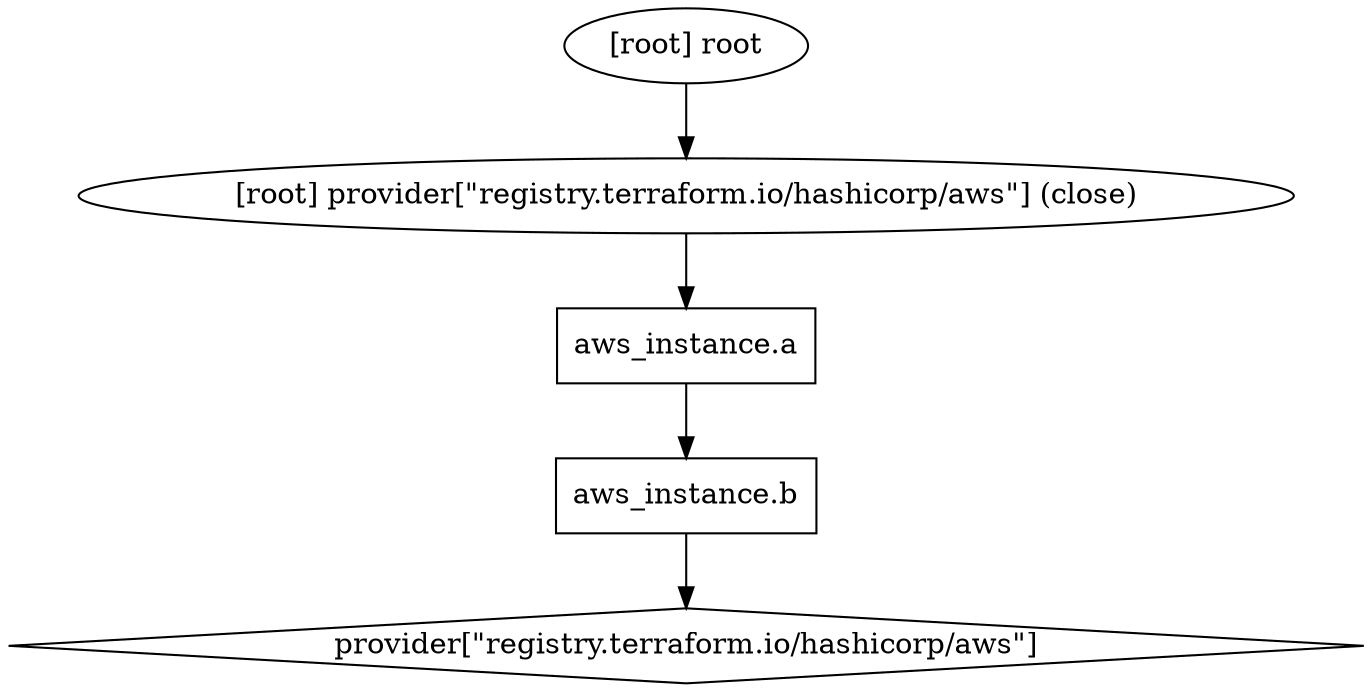 digraph {
	compound = "true"
	newrank = "true"
	subgraph "root" {
		"[root] aws_instance.a (expand)" [label = "aws_instance.a", shape = "box"]
		"[root] aws_instance.b (expand)" [label = "aws_instance.b", shape = "box"]
		"[root] provider[\"registry.terraform.io/hashicorp/aws\"]" [label = "provider[\"registry.terraform.io/hashicorp/aws\"]", shape = "diamond"]
		"[root] aws_instance.a (expand)" -> "[root] aws_instance.b (expand)"
		"[root] aws_instance.b (expand)" -> "[root] provider[\"registry.terraform.io/hashicorp/aws\"]"
		"[root] provider[\"registry.terraform.io/hashicorp/aws\"] (close)" -> "[root] aws_instance.a (expand)"
		"[root] root" -> "[root] provider[\"registry.terraform.io/hashicorp/aws\"] (close)"
	}
}

